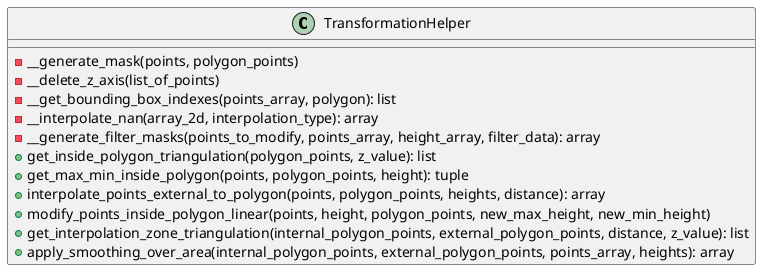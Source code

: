 @startuml
'https://plantuml.com/class-diagram

class TransformationHelper {

    - __generate_mask(points, polygon_points)
    - __delete_z_axis(list_of_points)
    - __get_bounding_box_indexes(points_array, polygon): list
    - __interpolate_nan(array_2d, interpolation_type): array
    - __generate_filter_masks(points_to_modify, points_array, height_array, filter_data): array
    + get_inside_polygon_triangulation(polygon_points, z_value): list
    + get_max_min_inside_polygon(points, polygon_points, height): tuple
    + interpolate_points_external_to_polygon(points, polygon_points, heights, distance): array
    + modify_points_inside_polygon_linear(points, height, polygon_points, new_max_height, new_min_height)
    + get_interpolation_zone_triangulation(internal_polygon_points, external_polygon_points, distance, z_value): list
    + apply_smoothing_over_area(internal_polygon_points, external_polygon_points, points_array, heights): array
}

@enduml